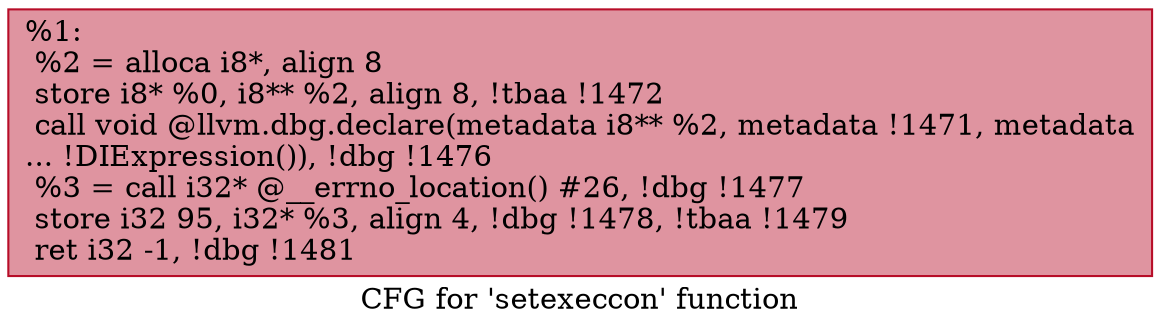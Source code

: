 digraph "CFG for 'setexeccon' function" {
	label="CFG for 'setexeccon' function";

	Node0x1150680 [shape=record,color="#b70d28ff", style=filled, fillcolor="#b70d2870",label="{%1:\l  %2 = alloca i8*, align 8\l  store i8* %0, i8** %2, align 8, !tbaa !1472\l  call void @llvm.dbg.declare(metadata i8** %2, metadata !1471, metadata\l... !DIExpression()), !dbg !1476\l  %3 = call i32* @__errno_location() #26, !dbg !1477\l  store i32 95, i32* %3, align 4, !dbg !1478, !tbaa !1479\l  ret i32 -1, !dbg !1481\l}"];
}
